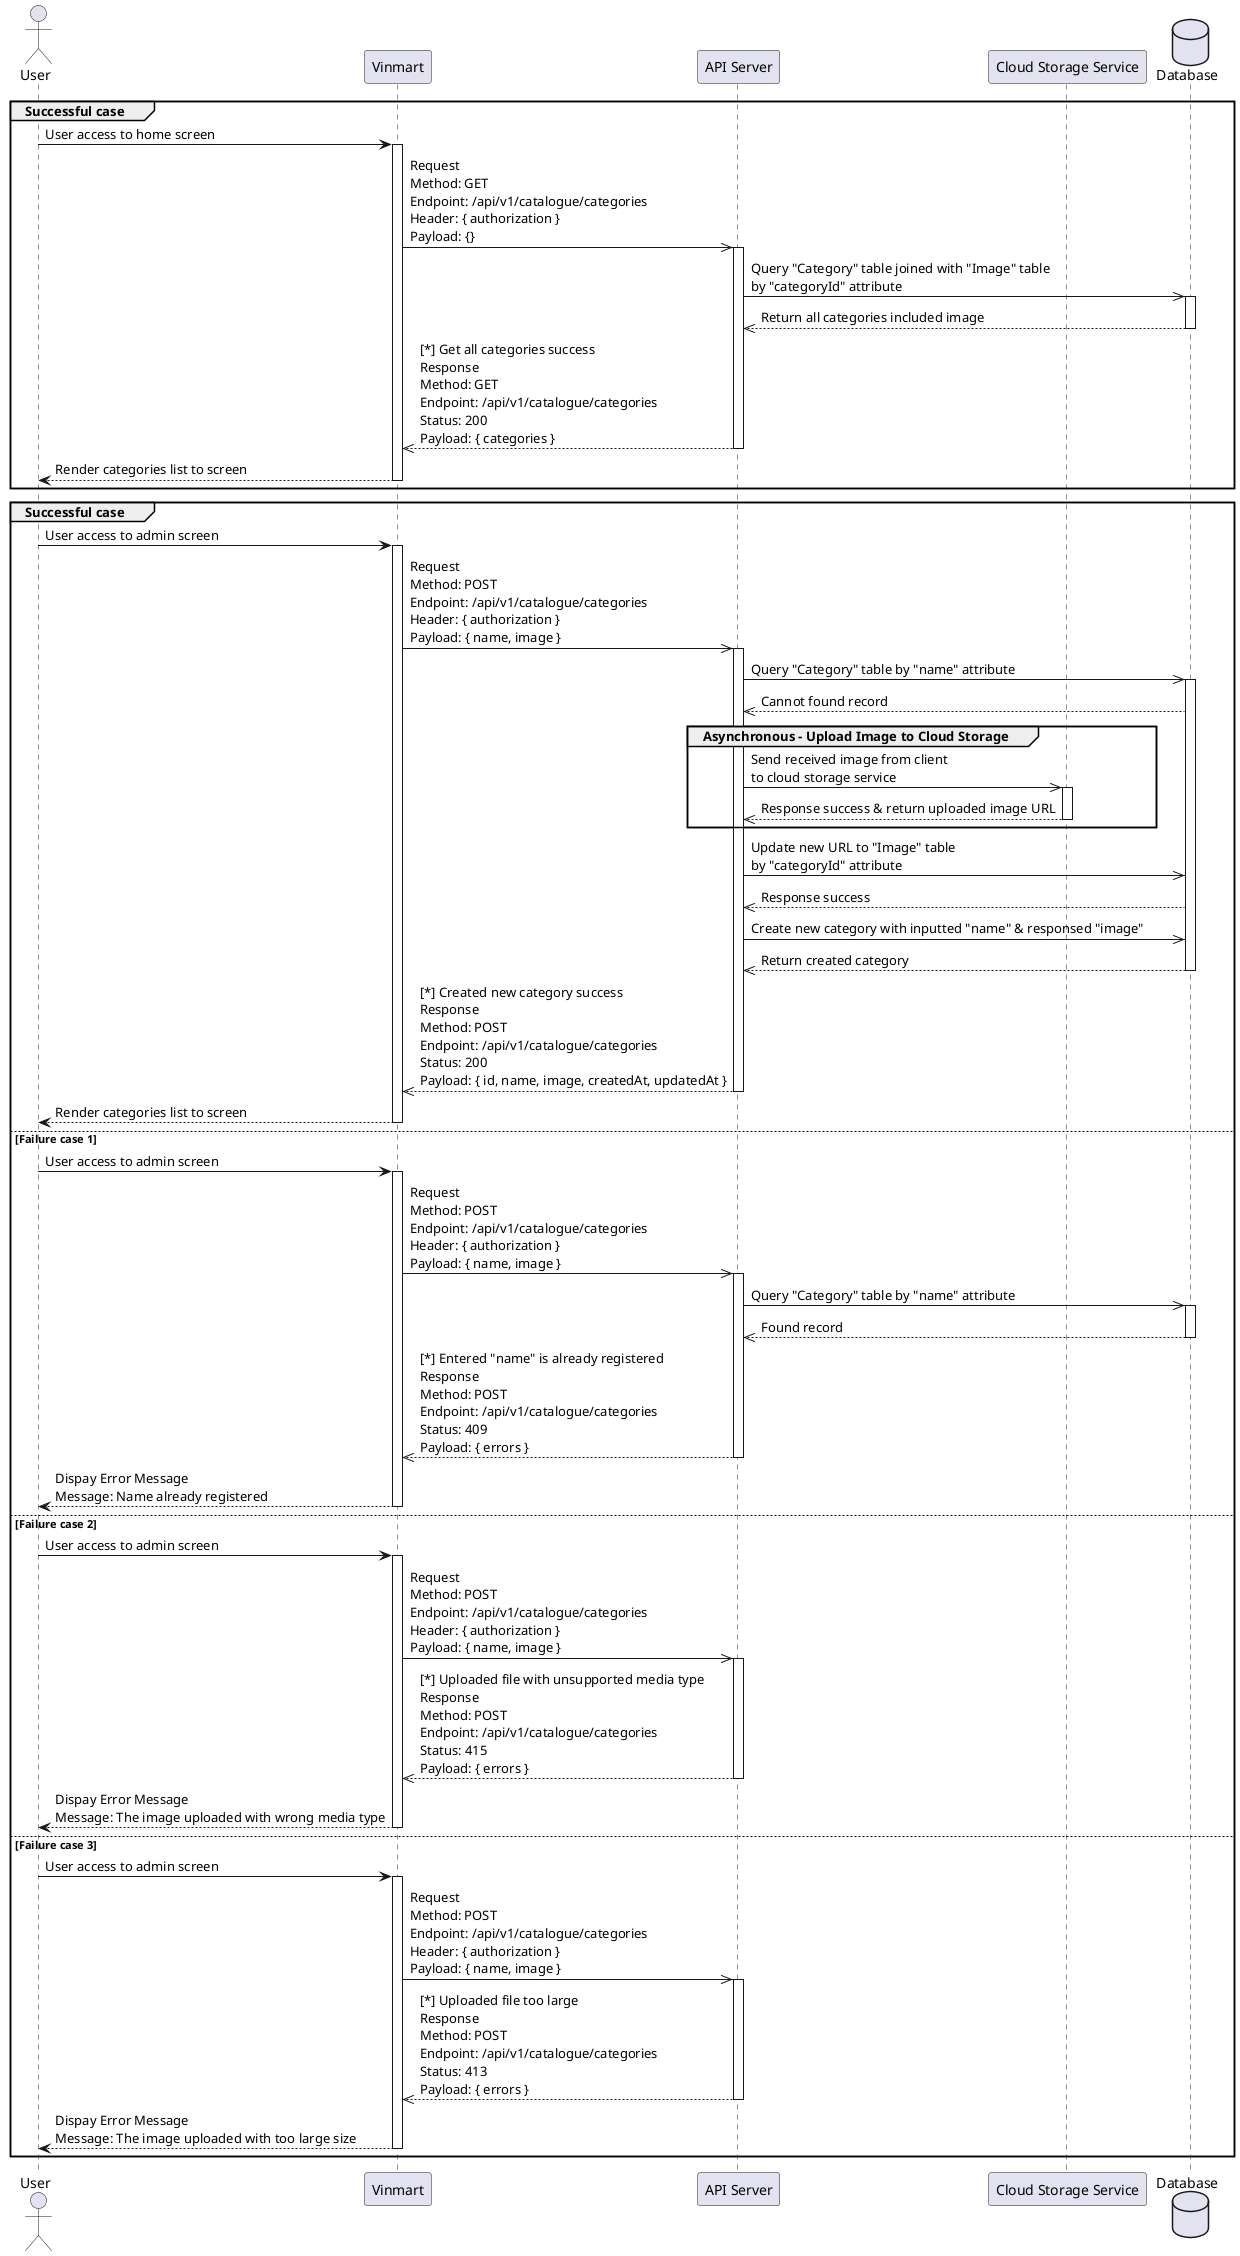 @startuml

actor User as user
participant "Vinmart" as vinmart
participant "API Server" as apiServer
participant "Cloud Storage Service" as cloudStorageService
database Database as database

group Successful case

user -> vinmart : User access to home screen

activate vinmart

vinmart ->> apiServer : Request\nMethod: GET \nEndpoint: /api/v1/catalogue/categories\nHeader: { authorization }\nPayload: {}

activate apiServer

apiServer ->> database : Query "Category" table joined with "Image" table \nby "categoryId" attribute

activate database

database -->> apiServer : Return all categories included image

deactivate database

apiServer -->> vinmart : [*] Get all categories success\nResponse\nMethod: GET \nEndpoint: /api/v1/catalogue/categories\nStatus: 200\nPayload: { categories }

deactivate apiServer

vinmart --> user : Render categories list to screen 

deactivate vinmart

end

group Successful case

user -> vinmart : User access to admin screen

activate vinmart

vinmart ->> apiServer : Request\nMethod: POST \nEndpoint: /api/v1/catalogue/categories\nHeader: { authorization }\nPayload: { name, image }

activate apiServer

apiServer ->> database : Query "Category" table by "name" attribute

activate database

database -->> apiServer : Cannot found record

group Asynchronous - Upload Image to Cloud Storage

apiServer ->> cloudStorageService: Send received image from client \nto cloud storage service

activate cloudStorageService

cloudStorageService -->> apiServer: Response success & return uploaded image URL

deactivate cloudStorageService

end

apiServer ->> database: Update new URL to "Image" table \nby "categoryId" attribute

database -->> apiServer : Response success

apiServer ->> database : Create new category with inputted "name" & responsed "image"

database -->> apiServer : Return created category

deactivate database

apiServer -->> vinmart : [*] Created new category success\nResponse\nMethod: POST \nEndpoint: /api/v1/catalogue/categories\nStatus: 200\nPayload: { id, name, image, createdAt, updatedAt }

deactivate apiServer

vinmart --> user : Render categories list to screen 

deactivate vinmart

else Failure case 1

user -> vinmart : User access to admin screen

activate vinmart

vinmart ->> apiServer : Request\nMethod: POST \nEndpoint: /api/v1/catalogue/categories\nHeader: { authorization }\nPayload: { name, image }

activate apiServer

apiServer ->> database : Query "Category" table by "name" attribute

activate database

database -->> apiServer : Found record

deactivate database

apiServer -->> vinmart : [*] Entered "name" is already registered\nResponse\nMethod: POST \nEndpoint: /api/v1/catalogue/categories\nStatus: 409\nPayload: { errors }

deactivate apiServer

vinmart --> user : Dispay Error Message\nMessage: Name already registered

deactivate vinmart

else Failure case 2

user -> vinmart : User access to admin screen

activate vinmart

vinmart ->> apiServer : Request\nMethod: POST \nEndpoint: /api/v1/catalogue/categories\nHeader: { authorization }\nPayload: { name, image }

activate apiServer

apiServer -->> vinmart : [*] Uploaded file with unsupported media type\nResponse\nMethod: POST \nEndpoint: /api/v1/catalogue/categories\nStatus: 415\nPayload: { errors }

deactivate apiServer

vinmart --> user: Dispay Error Message\nMessage: The image uploaded with wrong media type

deactivate vinmart

else Failure case 3

user -> vinmart : User access to admin screen

activate vinmart

vinmart ->> apiServer : Request\nMethod: POST \nEndpoint: /api/v1/catalogue/categories\nHeader: { authorization }\nPayload: { name, image }

activate apiServer

apiServer -->> vinmart : [*] Uploaded file too large\nResponse\nMethod: POST \nEndpoint: /api/v1/catalogue/categories\nStatus: 413\nPayload: { errors }

deactivate apiServer

vinmart --> user: Dispay Error Message\nMessage: The image uploaded with too large size

deactivate vinmart

end

@enduml